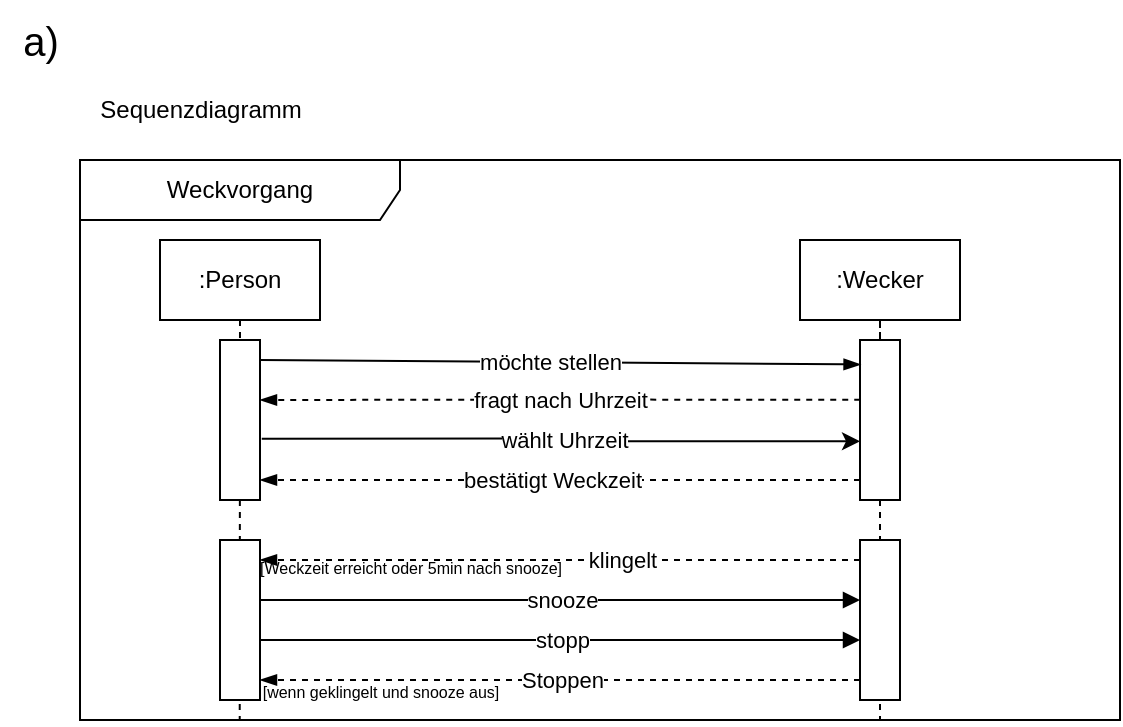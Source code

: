 <mxfile version="23.1.5" type="github">
  <diagram name="Seite-1" id="GvTUHWjstvscWMhDe_kN">
    <mxGraphModel dx="614" dy="332" grid="1" gridSize="10" guides="1" tooltips="1" connect="1" arrows="1" fold="1" page="1" pageScale="1" pageWidth="827" pageHeight="1169" math="0" shadow="0">
      <root>
        <mxCell id="0" />
        <mxCell id="1" parent="0" />
        <mxCell id="gO6VHGq1Go1XwF48rv6a-1" value="Weckvorgang" style="shape=umlFrame;whiteSpace=wrap;html=1;pointerEvents=0;recursiveResize=0;container=1;collapsible=0;width=160;" vertex="1" parent="1">
          <mxGeometry x="40" y="120" width="520" height="280" as="geometry" />
        </mxCell>
        <mxCell id="gO6VHGq1Go1XwF48rv6a-5" value=":Person" style="rounded=0;whiteSpace=wrap;html=1;" vertex="1" parent="gO6VHGq1Go1XwF48rv6a-1">
          <mxGeometry x="40" y="40" width="80" height="40" as="geometry" />
        </mxCell>
        <mxCell id="gO6VHGq1Go1XwF48rv6a-39" value="" style="edgeStyle=orthogonalEdgeStyle;rounded=0;orthogonalLoop=1;jettySize=auto;html=1;endArrow=none;endFill=0;entryX=0.5;entryY=0;entryDx=0;entryDy=0;dashed=1;" edge="1" parent="gO6VHGq1Go1XwF48rv6a-1" source="gO6VHGq1Go1XwF48rv6a-6" target="gO6VHGq1Go1XwF48rv6a-13">
          <mxGeometry relative="1" as="geometry" />
        </mxCell>
        <mxCell id="gO6VHGq1Go1XwF48rv6a-6" value=":Wecker" style="whiteSpace=wrap;html=1;" vertex="1" parent="gO6VHGq1Go1XwF48rv6a-1">
          <mxGeometry x="360" y="40" width="80" height="40" as="geometry" />
        </mxCell>
        <mxCell id="gO6VHGq1Go1XwF48rv6a-8" value="" style="endArrow=none;dashed=1;html=1;rounded=0;exitX=0.5;exitY=1;exitDx=0;exitDy=0;entryX=-0.001;entryY=1.017;entryDx=0;entryDy=0;entryPerimeter=0;" edge="1" parent="gO6VHGq1Go1XwF48rv6a-1" source="gO6VHGq1Go1XwF48rv6a-5" target="gO6VHGq1Go1XwF48rv6a-38">
          <mxGeometry width="50" height="50" relative="1" as="geometry">
            <mxPoint x="230" y="110" as="sourcePoint" />
            <mxPoint x="280" y="60" as="targetPoint" />
          </mxGeometry>
        </mxCell>
        <mxCell id="gO6VHGq1Go1XwF48rv6a-9" value="" style="endArrow=none;dashed=1;html=1;rounded=0;" edge="1" parent="gO6VHGq1Go1XwF48rv6a-1" source="gO6VHGq1Go1XwF48rv6a-13">
          <mxGeometry width="50" height="50" relative="1" as="geometry">
            <mxPoint x="400" y="80" as="sourcePoint" />
            <mxPoint x="400" y="280" as="targetPoint" />
          </mxGeometry>
        </mxCell>
        <mxCell id="gO6VHGq1Go1XwF48rv6a-18" style="edgeStyle=orthogonalEdgeStyle;rounded=0;orthogonalLoop=1;jettySize=auto;html=1;exitX=0.971;exitY=0.635;exitDx=0;exitDy=0;entryX=-0.073;entryY=0.651;entryDx=0;entryDy=0;exitPerimeter=0;entryPerimeter=0;" edge="1" parent="gO6VHGq1Go1XwF48rv6a-1">
          <mxGeometry relative="1" as="geometry">
            <mxPoint x="90.88" y="139.34" as="sourcePoint" />
            <mxPoint x="390.0" y="140.62" as="targetPoint" />
            <Array as="points">
              <mxPoint x="241" y="139" />
              <mxPoint x="391" y="140" />
            </Array>
          </mxGeometry>
        </mxCell>
        <mxCell id="gO6VHGq1Go1XwF48rv6a-19" value="wählt Uhrzeit" style="edgeLabel;html=1;align=center;verticalAlign=middle;resizable=0;points=[];" vertex="1" connectable="0" parent="gO6VHGq1Go1XwF48rv6a-18">
          <mxGeometry x="0.003" y="1" relative="1" as="geometry">
            <mxPoint as="offset" />
          </mxGeometry>
        </mxCell>
        <mxCell id="gO6VHGq1Go1XwF48rv6a-12" value="" style="whiteSpace=wrap;html=1;" vertex="1" parent="gO6VHGq1Go1XwF48rv6a-1">
          <mxGeometry x="70" y="90" width="20" height="80" as="geometry" />
        </mxCell>
        <mxCell id="gO6VHGq1Go1XwF48rv6a-15" style="edgeStyle=orthogonalEdgeStyle;rounded=0;orthogonalLoop=1;jettySize=auto;html=1;exitX=0.006;exitY=0.373;exitDx=0;exitDy=0;dashed=1;endArrow=blockThin;endFill=1;exitPerimeter=0;" edge="1" parent="gO6VHGq1Go1XwF48rv6a-1" source="gO6VHGq1Go1XwF48rv6a-13">
          <mxGeometry relative="1" as="geometry">
            <mxPoint x="90" y="120" as="targetPoint" />
            <Array as="points">
              <mxPoint x="240" y="120" />
            </Array>
          </mxGeometry>
        </mxCell>
        <mxCell id="gO6VHGq1Go1XwF48rv6a-16" value="fragt nach Uhrzeit" style="edgeLabel;html=1;align=center;verticalAlign=middle;resizable=0;points=[];" vertex="1" connectable="0" parent="gO6VHGq1Go1XwF48rv6a-15">
          <mxGeometry x="0.028" y="-2" relative="1" as="geometry">
            <mxPoint x="4" y="2" as="offset" />
          </mxGeometry>
        </mxCell>
        <mxCell id="gO6VHGq1Go1XwF48rv6a-13" value="" style="whiteSpace=wrap;html=1;" vertex="1" parent="gO6VHGq1Go1XwF48rv6a-1">
          <mxGeometry x="390" y="90" width="20" height="80" as="geometry" />
        </mxCell>
        <mxCell id="gO6VHGq1Go1XwF48rv6a-10" value="" style="endArrow=blockThin;html=1;rounded=0;endFill=1;entryX=0.014;entryY=0.153;entryDx=0;entryDy=0;entryPerimeter=0;" edge="1" parent="gO6VHGq1Go1XwF48rv6a-1" target="gO6VHGq1Go1XwF48rv6a-13">
          <mxGeometry width="50" height="50" relative="1" as="geometry">
            <mxPoint x="90" y="100" as="sourcePoint" />
            <mxPoint x="390" y="100" as="targetPoint" />
          </mxGeometry>
        </mxCell>
        <mxCell id="gO6VHGq1Go1XwF48rv6a-17" value="möchte stellen" style="edgeLabel;html=1;align=center;verticalAlign=middle;resizable=0;points=[];" vertex="1" connectable="0" parent="gO6VHGq1Go1XwF48rv6a-10">
          <mxGeometry x="-0.038" relative="1" as="geometry">
            <mxPoint as="offset" />
          </mxGeometry>
        </mxCell>
        <mxCell id="gO6VHGq1Go1XwF48rv6a-20" style="edgeStyle=orthogonalEdgeStyle;rounded=0;orthogonalLoop=1;jettySize=auto;html=1;exitX=0.006;exitY=0.373;exitDx=0;exitDy=0;dashed=1;endArrow=blockThin;endFill=1;exitPerimeter=0;" edge="1" parent="gO6VHGq1Go1XwF48rv6a-1">
          <mxGeometry relative="1" as="geometry">
            <mxPoint x="390" y="160" as="sourcePoint" />
            <mxPoint x="90" y="160" as="targetPoint" />
            <Array as="points">
              <mxPoint x="240" y="160" />
            </Array>
          </mxGeometry>
        </mxCell>
        <mxCell id="gO6VHGq1Go1XwF48rv6a-21" value="bestätigt Weckzeit" style="edgeLabel;html=1;align=center;verticalAlign=middle;resizable=0;points=[];" vertex="1" connectable="0" parent="gO6VHGq1Go1XwF48rv6a-20">
          <mxGeometry x="0.028" y="-2" relative="1" as="geometry">
            <mxPoint y="2" as="offset" />
          </mxGeometry>
        </mxCell>
        <mxCell id="gO6VHGq1Go1XwF48rv6a-26" style="edgeStyle=orthogonalEdgeStyle;rounded=0;orthogonalLoop=1;jettySize=auto;html=1;entryX=0;entryY=0.5;entryDx=0;entryDy=0;endArrow=block;endFill=1;" edge="1" parent="gO6VHGq1Go1XwF48rv6a-1">
          <mxGeometry relative="1" as="geometry">
            <mxPoint x="90" y="220" as="sourcePoint" />
            <mxPoint x="390" y="220" as="targetPoint" />
          </mxGeometry>
        </mxCell>
        <mxCell id="gO6VHGq1Go1XwF48rv6a-27" value="snooze" style="edgeLabel;html=1;align=center;verticalAlign=middle;resizable=0;points=[];" vertex="1" connectable="0" parent="gO6VHGq1Go1XwF48rv6a-26">
          <mxGeometry x="0.002" relative="1" as="geometry">
            <mxPoint as="offset" />
          </mxGeometry>
        </mxCell>
        <mxCell id="gO6VHGq1Go1XwF48rv6a-22" value="" style="whiteSpace=wrap;html=1;" vertex="1" parent="gO6VHGq1Go1XwF48rv6a-1">
          <mxGeometry x="70" y="190" width="20" height="80" as="geometry" />
        </mxCell>
        <mxCell id="gO6VHGq1Go1XwF48rv6a-24" style="edgeStyle=orthogonalEdgeStyle;rounded=0;orthogonalLoop=1;jettySize=auto;html=1;exitX=0;exitY=0.25;exitDx=0;exitDy=0;entryX=1;entryY=0.25;entryDx=0;entryDy=0;dashed=1;endArrow=blockThin;endFill=1;" edge="1" parent="gO6VHGq1Go1XwF48rv6a-1">
          <mxGeometry relative="1" as="geometry">
            <mxPoint x="390" y="200" as="sourcePoint" />
            <mxPoint x="90" y="200" as="targetPoint" />
          </mxGeometry>
        </mxCell>
        <mxCell id="gO6VHGq1Go1XwF48rv6a-25" value="klingelt" style="edgeLabel;html=1;align=center;verticalAlign=middle;resizable=0;points=[];" vertex="1" connectable="0" parent="gO6VHGq1Go1XwF48rv6a-24">
          <mxGeometry x="0.005" y="1" relative="1" as="geometry">
            <mxPoint x="31" y="-1" as="offset" />
          </mxGeometry>
        </mxCell>
        <mxCell id="gO6VHGq1Go1XwF48rv6a-23" value="" style="whiteSpace=wrap;html=1;" vertex="1" parent="gO6VHGq1Go1XwF48rv6a-1">
          <mxGeometry x="390" y="190" width="20" height="80" as="geometry" />
        </mxCell>
        <mxCell id="gO6VHGq1Go1XwF48rv6a-31" value="&lt;font style=&quot;font-size: 8px;&quot;&gt;[Weckzeit erreicht oder 5min nach snooze]&lt;/font&gt;" style="text;html=1;align=center;verticalAlign=middle;resizable=0;points=[];autosize=1;strokeColor=none;fillColor=none;" vertex="1" parent="gO6VHGq1Go1XwF48rv6a-1">
          <mxGeometry x="80" y="188" width="170" height="30" as="geometry" />
        </mxCell>
        <mxCell id="gO6VHGq1Go1XwF48rv6a-32" style="edgeStyle=orthogonalEdgeStyle;rounded=0;orthogonalLoop=1;jettySize=auto;html=1;exitX=0;exitY=0.25;exitDx=0;exitDy=0;entryX=1;entryY=0.25;entryDx=0;entryDy=0;dashed=1;endArrow=blockThin;endFill=1;" edge="1" parent="gO6VHGq1Go1XwF48rv6a-1">
          <mxGeometry relative="1" as="geometry">
            <mxPoint x="390" y="260" as="sourcePoint" />
            <mxPoint x="90" y="260" as="targetPoint" />
          </mxGeometry>
        </mxCell>
        <mxCell id="gO6VHGq1Go1XwF48rv6a-33" value="Stoppen" style="edgeLabel;html=1;align=center;verticalAlign=middle;resizable=0;points=[];" vertex="1" connectable="0" parent="gO6VHGq1Go1XwF48rv6a-32">
          <mxGeometry x="0.005" y="1" relative="1" as="geometry">
            <mxPoint x="1" y="-1" as="offset" />
          </mxGeometry>
        </mxCell>
        <mxCell id="gO6VHGq1Go1XwF48rv6a-35" style="edgeStyle=orthogonalEdgeStyle;rounded=0;orthogonalLoop=1;jettySize=auto;html=1;entryX=0;entryY=0.5;entryDx=0;entryDy=0;endArrow=block;endFill=1;" edge="1" parent="gO6VHGq1Go1XwF48rv6a-1">
          <mxGeometry relative="1" as="geometry">
            <mxPoint x="90" y="240" as="sourcePoint" />
            <mxPoint x="390" y="240" as="targetPoint" />
          </mxGeometry>
        </mxCell>
        <mxCell id="gO6VHGq1Go1XwF48rv6a-36" value="stopp" style="edgeLabel;html=1;align=center;verticalAlign=middle;resizable=0;points=[];" vertex="1" connectable="0" parent="gO6VHGq1Go1XwF48rv6a-35">
          <mxGeometry x="0.002" relative="1" as="geometry">
            <mxPoint as="offset" />
          </mxGeometry>
        </mxCell>
        <mxCell id="gO6VHGq1Go1XwF48rv6a-38" value="&lt;font style=&quot;font-size: 8px;&quot;&gt;[wenn geklingelt und snooze aus]&lt;/font&gt;" style="text;html=1;align=center;verticalAlign=middle;resizable=0;points=[];autosize=1;strokeColor=none;fillColor=none;" vertex="1" parent="gO6VHGq1Go1XwF48rv6a-1">
          <mxGeometry x="80" y="250" width="140" height="30" as="geometry" />
        </mxCell>
        <mxCell id="gO6VHGq1Go1XwF48rv6a-2" value="&lt;font style=&quot;font-size: 20px;&quot;&gt;a)&lt;/font&gt;" style="text;html=1;align=center;verticalAlign=middle;resizable=0;points=[];autosize=1;strokeColor=none;fillColor=none;" vertex="1" parent="1">
          <mxGeometry y="40" width="40" height="40" as="geometry" />
        </mxCell>
        <mxCell id="gO6VHGq1Go1XwF48rv6a-3" value="Sequenzdiagramm" style="text;html=1;align=center;verticalAlign=middle;resizable=0;points=[];autosize=1;strokeColor=none;fillColor=none;" vertex="1" parent="1">
          <mxGeometry x="40" y="80" width="120" height="30" as="geometry" />
        </mxCell>
      </root>
    </mxGraphModel>
  </diagram>
</mxfile>
